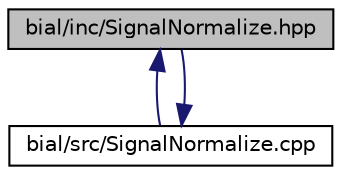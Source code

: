 digraph "bial/inc/SignalNormalize.hpp"
{
  edge [fontname="Helvetica",fontsize="10",labelfontname="Helvetica",labelfontsize="10"];
  node [fontname="Helvetica",fontsize="10",shape=record];
  Node1 [label="bial/inc/SignalNormalize.hpp",height=0.2,width=0.4,color="black", fillcolor="grey75", style="filled", fontcolor="black"];
  Node1 -> Node2 [dir="back",color="midnightblue",fontsize="10",style="solid",fontname="Helvetica"];
  Node2 [label="bial/src/SignalNormalize.cpp",height=0.2,width=0.4,color="black", fillcolor="white", style="filled",URL="$_signal_normalize_8cpp.html"];
  Node2 -> Node1 [dir="back",color="midnightblue",fontsize="10",style="solid",fontname="Helvetica"];
}
